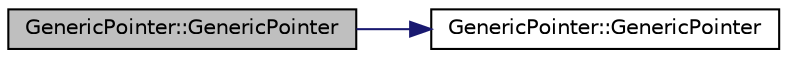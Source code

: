 digraph "GenericPointer::GenericPointer"
{
  edge [fontname="Helvetica",fontsize="10",labelfontname="Helvetica",labelfontsize="10"];
  node [fontname="Helvetica",fontsize="10",shape=record];
  rankdir="LR";
  Node0 [label="GenericPointer::GenericPointer",height=0.2,width=0.4,color="black", fillcolor="grey75", style="filled", fontcolor="black"];
  Node0 -> Node1 [color="midnightblue",fontsize="10",style="solid",fontname="Helvetica"];
  Node1 [label="GenericPointer::GenericPointer",height=0.2,width=0.4,color="black", fillcolor="white", style="filled",URL="$class_generic_pointer.html#a5d85b7dc82719643e8f7adccd5a74fbe",tooltip="Default constructor. "];
}
